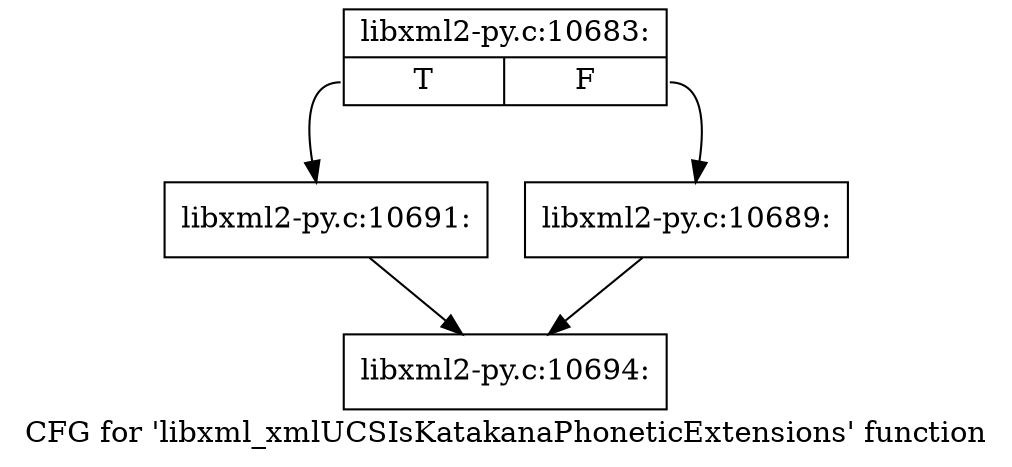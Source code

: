 digraph "CFG for 'libxml_xmlUCSIsKatakanaPhoneticExtensions' function" {
	label="CFG for 'libxml_xmlUCSIsKatakanaPhoneticExtensions' function";

	Node0x40fc9b0 [shape=record,label="{libxml2-py.c:10683:|{<s0>T|<s1>F}}"];
	Node0x40fc9b0:s0 -> Node0x40ff7f0;
	Node0x40fc9b0:s1 -> Node0x40ff7a0;
	Node0x40ff7a0 [shape=record,label="{libxml2-py.c:10689:}"];
	Node0x40ff7a0 -> Node0x40fdef0;
	Node0x40ff7f0 [shape=record,label="{libxml2-py.c:10691:}"];
	Node0x40ff7f0 -> Node0x40fdef0;
	Node0x40fdef0 [shape=record,label="{libxml2-py.c:10694:}"];
}
